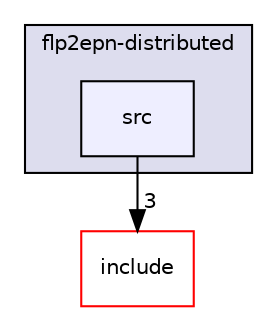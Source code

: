 digraph "/home/travis/build/AliceO2Group/AliceO2/Examples/flp2epn-distributed/src" {
  bgcolor=transparent;
  compound=true
  node [ fontsize="10", fontname="Helvetica"];
  edge [ labelfontsize="10", labelfontname="Helvetica"];
  subgraph clusterdir_87f9a983135fc5f02c1a00f3a6273132 {
    graph [ bgcolor="#ddddee", pencolor="black", label="flp2epn-distributed" fontname="Helvetica", fontsize="10", URL="dir_87f9a983135fc5f02c1a00f3a6273132.html"]
  dir_f8dff4063dbcc0d080563b52b89c99e8 [shape=box, label="src", style="filled", fillcolor="#eeeeff", pencolor="black", URL="dir_f8dff4063dbcc0d080563b52b89c99e8.html"];
  }
  dir_d10d24a475eed66170eb4af06c3d37bb [shape=box label="include" color="red" URL="dir_d10d24a475eed66170eb4af06c3d37bb.html"];
  dir_f8dff4063dbcc0d080563b52b89c99e8->dir_d10d24a475eed66170eb4af06c3d37bb [headlabel="3", labeldistance=1.5 headhref="dir_000404_000398.html"];
}
